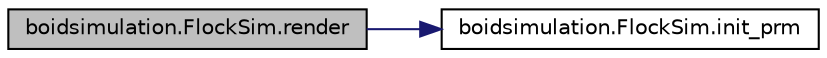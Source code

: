 digraph "boidsimulation.FlockSim.render"
{
  edge [fontname="Helvetica",fontsize="10",labelfontname="Helvetica",labelfontsize="10"];
  node [fontname="Helvetica",fontsize="10",shape=record];
  rankdir="LR";
  Node1 [label="boidsimulation.FlockSim.render",height=0.2,width=0.4,color="black", fillcolor="grey75", style="filled" fontcolor="black"];
  Node1 -> Node2 [color="midnightblue",fontsize="10",style="solid",fontname="Helvetica"];
  Node2 [label="boidsimulation.FlockSim.init_prm",height=0.2,width=0.4,color="black", fillcolor="white", style="filled",URL="$classboidsimulation_1_1FlockSim.html#a86097d942af27dc5df9f7190befd363c",tooltip="Initializes the PRM generator used for the global planner. "];
}

